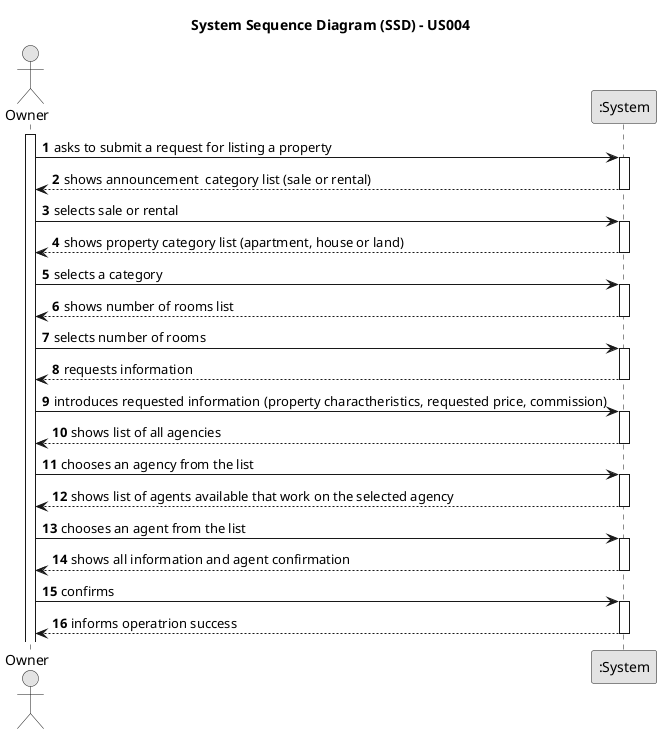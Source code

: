 @startuml
skinparam monochrome true
skinparam packageStyle rectangle
skinparam shadowing false
autonumber

title System Sequence Diagram (SSD) - US004
actor "Owner" as Owner
participant ":System" as System

activate Owner

    Owner -> System : asks to submit a request for listing a property
    activate System

        System --> Owner : shows announcement  category list (sale or rental)
    deactivate System

    Owner -> System : selects sale or rental
    activate System

       System --> Owner : shows property category list (apartment, house or land)
    deactivate System

    Owner -> System : selects a category
    activate System

        System --> Owner : shows number of rooms list
    deactivate System

    Owner -> System : selects number of rooms
    activate System

       System --> Owner : requests information
    deactivate System

    Owner -> System : introduces requested information (property charactheristics, requested price, commission)
    activate System

        System --> Owner : shows list of all agencies
    deactivate System

    Owner -> System : chooses an agency from the list
    activate System

       System --> Owner : shows list of agents available that work on the selected agency
    deactivate System

    Owner -> System : chooses an agent from the list
    activate System

       System --> Owner : shows all information and agent confirmation
    deactivate System

    Owner -> System : confirms
    activate System

       System --> Owner : informs operatrion success
    deactivate System



@enduml